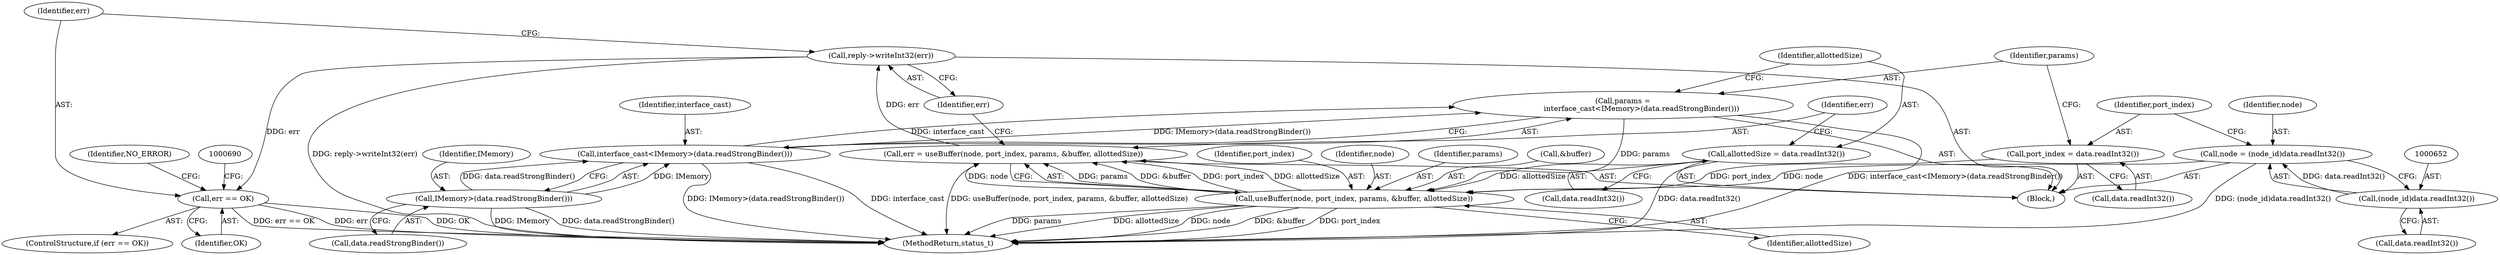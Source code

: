 digraph "0_Android_0bb5ced60304da7f61478ffd359e7ba65d72f181@API" {
"1000681" [label="(Call,reply->writeInt32(err))"];
"1000672" [label="(Call,err = useBuffer(node, port_index, params, &buffer, allottedSize))"];
"1000674" [label="(Call,useBuffer(node, port_index, params, &buffer, allottedSize))"];
"1000649" [label="(Call,node = (node_id)data.readInt32())"];
"1000651" [label="(Call,(node_id)data.readInt32())"];
"1000655" [label="(Call,port_index = data.readInt32())"];
"1000659" [label="(Call,params =\n                interface_cast<IMemory>(data.readStrongBinder()))"];
"1000661" [label="(Call,interface_cast<IMemory>(data.readStrongBinder()))"];
"1000663" [label="(Call,IMemory>(data.readStrongBinder()))"];
"1000667" [label="(Call,allottedSize = data.readInt32())"];
"1000684" [label="(Call,err == OK)"];
"1000667" [label="(Call,allottedSize = data.readInt32())"];
"1000677" [label="(Identifier,params)"];
"1000674" [label="(Call,useBuffer(node, port_index, params, &buffer, allottedSize))"];
"1000683" [label="(ControlStructure,if (err == OK))"];
"1000693" [label="(Identifier,NO_ERROR)"];
"1000649" [label="(Call,node = (node_id)data.readInt32())"];
"1000643" [label="(Block,)"];
"1000681" [label="(Call,reply->writeInt32(err))"];
"1000661" [label="(Call,interface_cast<IMemory>(data.readStrongBinder()))"];
"1000653" [label="(Call,data.readInt32())"];
"1000660" [label="(Identifier,params)"];
"1000680" [label="(Identifier,allottedSize)"];
"1000650" [label="(Identifier,node)"];
"1000672" [label="(Call,err = useBuffer(node, port_index, params, &buffer, allottedSize))"];
"1000656" [label="(Identifier,port_index)"];
"1000664" [label="(Identifier,IMemory)"];
"1000678" [label="(Call,&buffer)"];
"1000659" [label="(Call,params =\n                interface_cast<IMemory>(data.readStrongBinder()))"];
"1000676" [label="(Identifier,port_index)"];
"1000655" [label="(Call,port_index = data.readInt32())"];
"1000665" [label="(Call,data.readStrongBinder())"];
"1000682" [label="(Identifier,err)"];
"1000684" [label="(Call,err == OK)"];
"1000651" [label="(Call,(node_id)data.readInt32())"];
"1000657" [label="(Call,data.readInt32())"];
"1000673" [label="(Identifier,err)"];
"1000669" [label="(Call,data.readInt32())"];
"1000668" [label="(Identifier,allottedSize)"];
"1000663" [label="(Call,IMemory>(data.readStrongBinder()))"];
"1000662" [label="(Identifier,interface_cast)"];
"1000686" [label="(Identifier,OK)"];
"1000675" [label="(Identifier,node)"];
"1001353" [label="(MethodReturn,status_t)"];
"1000685" [label="(Identifier,err)"];
"1000681" -> "1000643"  [label="AST: "];
"1000681" -> "1000682"  [label="CFG: "];
"1000682" -> "1000681"  [label="AST: "];
"1000685" -> "1000681"  [label="CFG: "];
"1000681" -> "1001353"  [label="DDG: reply->writeInt32(err)"];
"1000672" -> "1000681"  [label="DDG: err"];
"1000681" -> "1000684"  [label="DDG: err"];
"1000672" -> "1000643"  [label="AST: "];
"1000672" -> "1000674"  [label="CFG: "];
"1000673" -> "1000672"  [label="AST: "];
"1000674" -> "1000672"  [label="AST: "];
"1000682" -> "1000672"  [label="CFG: "];
"1000672" -> "1001353"  [label="DDG: useBuffer(node, port_index, params, &buffer, allottedSize)"];
"1000674" -> "1000672"  [label="DDG: params"];
"1000674" -> "1000672"  [label="DDG: &buffer"];
"1000674" -> "1000672"  [label="DDG: port_index"];
"1000674" -> "1000672"  [label="DDG: allottedSize"];
"1000674" -> "1000672"  [label="DDG: node"];
"1000674" -> "1000680"  [label="CFG: "];
"1000675" -> "1000674"  [label="AST: "];
"1000676" -> "1000674"  [label="AST: "];
"1000677" -> "1000674"  [label="AST: "];
"1000678" -> "1000674"  [label="AST: "];
"1000680" -> "1000674"  [label="AST: "];
"1000674" -> "1001353"  [label="DDG: &buffer"];
"1000674" -> "1001353"  [label="DDG: port_index"];
"1000674" -> "1001353"  [label="DDG: params"];
"1000674" -> "1001353"  [label="DDG: allottedSize"];
"1000674" -> "1001353"  [label="DDG: node"];
"1000649" -> "1000674"  [label="DDG: node"];
"1000655" -> "1000674"  [label="DDG: port_index"];
"1000659" -> "1000674"  [label="DDG: params"];
"1000667" -> "1000674"  [label="DDG: allottedSize"];
"1000649" -> "1000643"  [label="AST: "];
"1000649" -> "1000651"  [label="CFG: "];
"1000650" -> "1000649"  [label="AST: "];
"1000651" -> "1000649"  [label="AST: "];
"1000656" -> "1000649"  [label="CFG: "];
"1000649" -> "1001353"  [label="DDG: (node_id)data.readInt32()"];
"1000651" -> "1000649"  [label="DDG: data.readInt32()"];
"1000651" -> "1000653"  [label="CFG: "];
"1000652" -> "1000651"  [label="AST: "];
"1000653" -> "1000651"  [label="AST: "];
"1000655" -> "1000643"  [label="AST: "];
"1000655" -> "1000657"  [label="CFG: "];
"1000656" -> "1000655"  [label="AST: "];
"1000657" -> "1000655"  [label="AST: "];
"1000660" -> "1000655"  [label="CFG: "];
"1000659" -> "1000643"  [label="AST: "];
"1000659" -> "1000661"  [label="CFG: "];
"1000660" -> "1000659"  [label="AST: "];
"1000661" -> "1000659"  [label="AST: "];
"1000668" -> "1000659"  [label="CFG: "];
"1000659" -> "1001353"  [label="DDG: interface_cast<IMemory>(data.readStrongBinder())"];
"1000661" -> "1000659"  [label="DDG: interface_cast"];
"1000661" -> "1000659"  [label="DDG: IMemory>(data.readStrongBinder())"];
"1000661" -> "1000663"  [label="CFG: "];
"1000662" -> "1000661"  [label="AST: "];
"1000663" -> "1000661"  [label="AST: "];
"1000661" -> "1001353"  [label="DDG: IMemory>(data.readStrongBinder())"];
"1000661" -> "1001353"  [label="DDG: interface_cast"];
"1000663" -> "1000661"  [label="DDG: IMemory"];
"1000663" -> "1000661"  [label="DDG: data.readStrongBinder()"];
"1000663" -> "1000665"  [label="CFG: "];
"1000664" -> "1000663"  [label="AST: "];
"1000665" -> "1000663"  [label="AST: "];
"1000663" -> "1001353"  [label="DDG: IMemory"];
"1000663" -> "1001353"  [label="DDG: data.readStrongBinder()"];
"1000667" -> "1000643"  [label="AST: "];
"1000667" -> "1000669"  [label="CFG: "];
"1000668" -> "1000667"  [label="AST: "];
"1000669" -> "1000667"  [label="AST: "];
"1000673" -> "1000667"  [label="CFG: "];
"1000667" -> "1001353"  [label="DDG: data.readInt32()"];
"1000684" -> "1000683"  [label="AST: "];
"1000684" -> "1000686"  [label="CFG: "];
"1000685" -> "1000684"  [label="AST: "];
"1000686" -> "1000684"  [label="AST: "];
"1000690" -> "1000684"  [label="CFG: "];
"1000693" -> "1000684"  [label="CFG: "];
"1000684" -> "1001353"  [label="DDG: err == OK"];
"1000684" -> "1001353"  [label="DDG: err"];
"1000684" -> "1001353"  [label="DDG: OK"];
}

